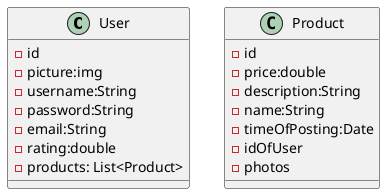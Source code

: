 @startuml
class User{
-id
-picture:img
-username:String
-password:String
-email:String
-rating:double
-products: List<Product>
}

class Product{
-id
-price:double
-description:String
-name:String
-timeOfPosting:Date
-idOfUser
-photos
}
@enduml